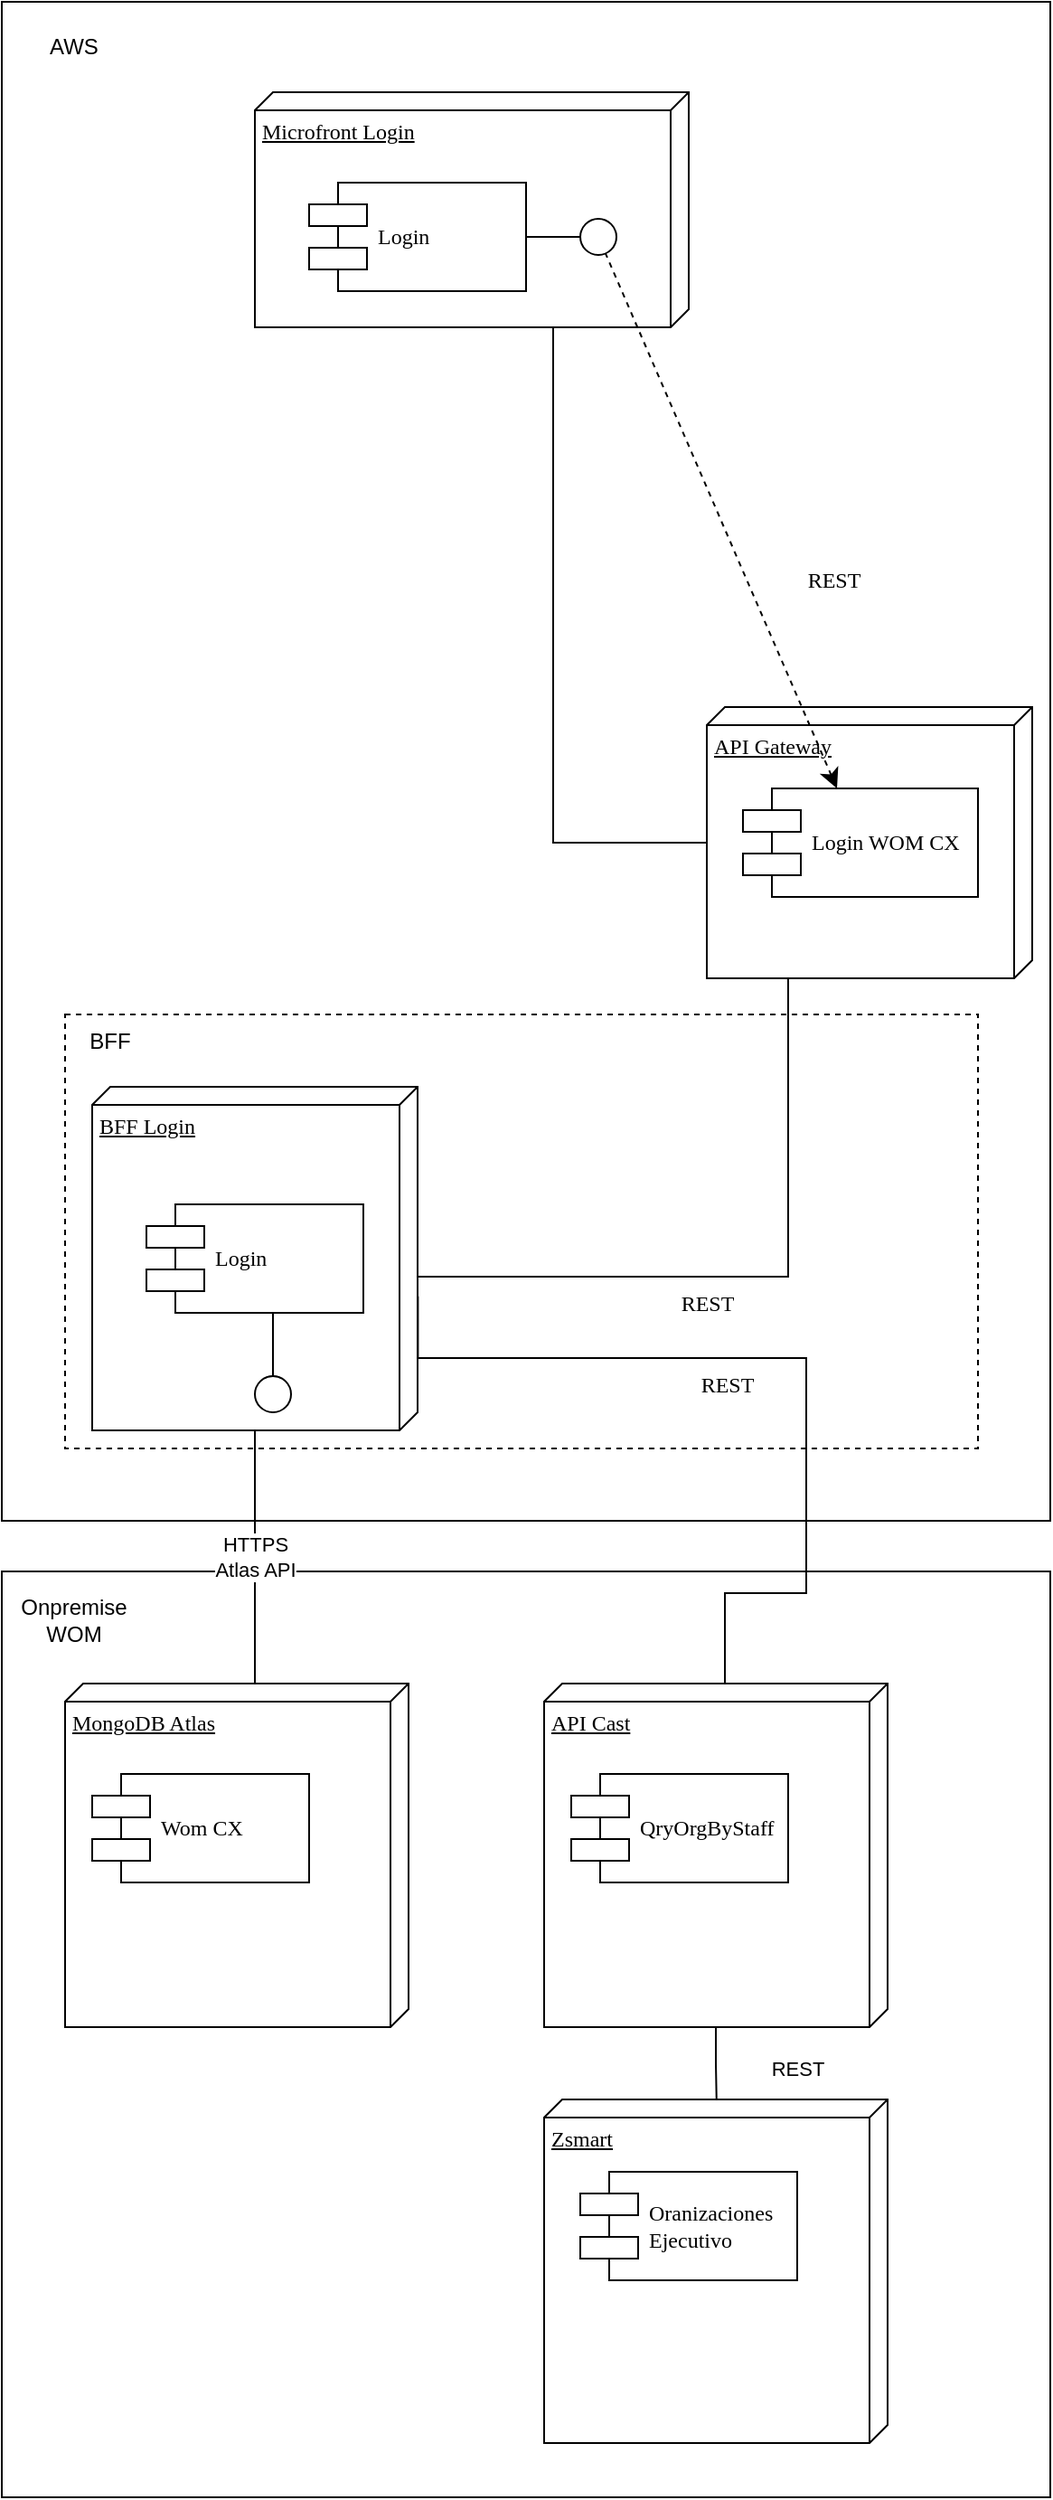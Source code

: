 <mxfile version="22.0.2" type="github">
  <diagram name="Page-1" id="5f0bae14-7c28-e335-631c-24af17079c00">
    <mxGraphModel dx="1265" dy="697" grid="1" gridSize="10" guides="1" tooltips="1" connect="1" arrows="1" fold="1" page="1" pageScale="1" pageWidth="1100" pageHeight="850" background="none" math="0" shadow="0">
      <root>
        <mxCell id="0" />
        <mxCell id="1" parent="0" />
        <mxCell id="EeXkkkL23-UbbNsX8uU1-13" value="" style="rounded=0;whiteSpace=wrap;html=1;fillColor=none;align=left;" vertex="1" parent="1">
          <mxGeometry x="30" y="888" width="580" height="512" as="geometry" />
        </mxCell>
        <mxCell id="EeXkkkL23-UbbNsX8uU1-3" value="" style="rounded=0;whiteSpace=wrap;html=1;fillColor=none;align=left;" vertex="1" parent="1">
          <mxGeometry x="30" y="20" width="580" height="840" as="geometry" />
        </mxCell>
        <mxCell id="EeXkkkL23-UbbNsX8uU1-2" value="" style="rounded=0;whiteSpace=wrap;html=1;dashed=1;fillColor=none;align=left;" vertex="1" parent="1">
          <mxGeometry x="65" y="580" width="505" height="240" as="geometry" />
        </mxCell>
        <mxCell id="39150e848f15840c-1" value="Microfront Login" style="verticalAlign=top;align=left;spacingTop=8;spacingLeft=2;spacingRight=12;shape=cube;size=10;direction=south;fontStyle=4;html=1;rounded=0;shadow=0;comic=0;labelBackgroundColor=none;strokeWidth=1;fontFamily=Verdana;fontSize=12" parent="1" vertex="1">
          <mxGeometry x="170" y="70" width="240" height="130" as="geometry" />
        </mxCell>
        <mxCell id="39150e848f15840c-2" value="BFF Login" style="verticalAlign=top;align=left;spacingTop=8;spacingLeft=2;spacingRight=12;shape=cube;size=10;direction=south;fontStyle=4;html=1;rounded=0;shadow=0;comic=0;labelBackgroundColor=none;strokeWidth=1;fontFamily=Verdana;fontSize=12" parent="1" vertex="1">
          <mxGeometry x="80" y="620" width="180" height="190" as="geometry" />
        </mxCell>
        <mxCell id="39150e848f15840c-3" value="API Gateway" style="verticalAlign=top;align=left;spacingTop=8;spacingLeft=2;spacingRight=12;shape=cube;size=10;direction=south;fontStyle=4;html=1;rounded=0;shadow=0;comic=0;labelBackgroundColor=none;strokeWidth=1;fontFamily=Verdana;fontSize=12" parent="1" vertex="1">
          <mxGeometry x="420" y="410" width="180" height="150" as="geometry" />
        </mxCell>
        <mxCell id="39150e848f15840c-5" value="Login" style="shape=component;align=left;spacingLeft=36;rounded=0;shadow=0;comic=0;labelBackgroundColor=none;strokeWidth=1;fontFamily=Verdana;fontSize=12;html=1;" parent="1" vertex="1">
          <mxGeometry x="200" y="120" width="120" height="60" as="geometry" />
        </mxCell>
        <mxCell id="39150e848f15840c-6" value="" style="ellipse;whiteSpace=wrap;html=1;rounded=0;shadow=0;comic=0;labelBackgroundColor=none;strokeWidth=1;fontFamily=Verdana;fontSize=12;align=center;" parent="1" vertex="1">
          <mxGeometry x="350" y="140" width="20" height="20" as="geometry" />
        </mxCell>
        <mxCell id="39150e848f15840c-7" value="Login" style="shape=component;align=left;spacingLeft=36;rounded=0;shadow=0;comic=0;labelBackgroundColor=none;strokeWidth=1;fontFamily=Verdana;fontSize=12;html=1;" parent="1" vertex="1">
          <mxGeometry x="110" y="685" width="120" height="60" as="geometry" />
        </mxCell>
        <mxCell id="39150e848f15840c-9" value="" style="ellipse;whiteSpace=wrap;html=1;rounded=0;shadow=0;comic=0;labelBackgroundColor=none;strokeWidth=1;fontFamily=Verdana;fontSize=12;align=center;" parent="1" vertex="1">
          <mxGeometry x="170" y="780" width="20" height="20" as="geometry" />
        </mxCell>
        <mxCell id="39150e848f15840c-10" value="Login WOM CX" style="shape=component;align=left;spacingLeft=36;rounded=0;shadow=0;comic=0;labelBackgroundColor=none;strokeWidth=1;fontFamily=Verdana;fontSize=12;html=1;" parent="1" vertex="1">
          <mxGeometry x="440" y="455" width="130" height="60" as="geometry" />
        </mxCell>
        <mxCell id="39150e848f15840c-11" value="REST" style="edgeStyle=none;rounded=0;html=1;dashed=1;labelBackgroundColor=none;startArrow=classic;startFill=1;startSize=8;endArrow=none;endFill=0;endSize=16;fontFamily=Verdana;fontSize=12;" parent="1" source="39150e848f15840c-10" target="39150e848f15840c-6" edge="1">
          <mxGeometry x="-0.34" y="-44" relative="1" as="geometry">
            <mxPoint as="offset" />
          </mxGeometry>
        </mxCell>
        <mxCell id="39150e848f15840c-13" style="edgeStyle=elbowEdgeStyle;rounded=0;html=1;labelBackgroundColor=none;startArrow=none;startFill=0;startSize=8;endArrow=none;endFill=0;endSize=16;fontFamily=Verdana;fontSize=12;" parent="1" source="39150e848f15840c-9" target="39150e848f15840c-7" edge="1">
          <mxGeometry relative="1" as="geometry" />
        </mxCell>
        <mxCell id="39150e848f15840c-14" style="edgeStyle=elbowEdgeStyle;rounded=0;html=1;labelBackgroundColor=none;startArrow=none;startFill=0;startSize=8;endArrow=none;endFill=0;endSize=16;fontFamily=Verdana;fontSize=12;" parent="1" source="39150e848f15840c-6" target="39150e848f15840c-5" edge="1">
          <mxGeometry relative="1" as="geometry" />
        </mxCell>
        <mxCell id="39150e848f15840c-18" style="edgeStyle=orthogonalEdgeStyle;rounded=0;html=1;labelBackgroundColor=none;startArrow=none;startFill=0;startSize=8;endArrow=none;endFill=0;endSize=16;fontFamily=Verdana;fontSize=12;" parent="1" source="39150e848f15840c-3" target="39150e848f15840c-1" edge="1">
          <mxGeometry relative="1" as="geometry">
            <Array as="points">
              <mxPoint x="335" y="485" />
            </Array>
          </mxGeometry>
        </mxCell>
        <mxCell id="EeXkkkL23-UbbNsX8uU1-1" value="REST" style="edgeStyle=orthogonalEdgeStyle;rounded=0;html=1;labelBackgroundColor=none;startArrow=none;startFill=0;startSize=8;endArrow=none;endFill=0;endSize=16;fontFamily=Verdana;fontSize=12;exitX=0;exitY=0;exitDx=150;exitDy=135;exitPerimeter=0;entryX=0;entryY=0;entryDx=105;entryDy=0;entryPerimeter=0;" edge="1" parent="1" source="39150e848f15840c-3" target="39150e848f15840c-2">
          <mxGeometry x="0.135" y="15" relative="1" as="geometry">
            <Array as="points">
              <mxPoint x="465" y="725" />
            </Array>
            <mxPoint x="430" y="495" as="sourcePoint" />
            <mxPoint x="345" y="210" as="targetPoint" />
            <mxPoint as="offset" />
          </mxGeometry>
        </mxCell>
        <mxCell id="EeXkkkL23-UbbNsX8uU1-4" value="MongoDB Atlas" style="verticalAlign=top;align=left;spacingTop=8;spacingLeft=2;spacingRight=12;shape=cube;size=10;direction=south;fontStyle=4;html=1;rounded=0;shadow=0;comic=0;labelBackgroundColor=none;strokeWidth=1;fontFamily=Verdana;fontSize=12" vertex="1" parent="1">
          <mxGeometry x="65" y="950" width="190" height="190" as="geometry" />
        </mxCell>
        <mxCell id="EeXkkkL23-UbbNsX8uU1-5" value="HTTPS&lt;br&gt;Atlas API" style="edgeStyle=orthogonalEdgeStyle;rounded=0;orthogonalLoop=1;jettySize=auto;html=1;entryX=0;entryY=0;entryDx=0;entryDy=85;entryPerimeter=0;endArrow=none;endFill=0;" edge="1" parent="1" source="39150e848f15840c-2" target="EeXkkkL23-UbbNsX8uU1-4">
          <mxGeometry relative="1" as="geometry" />
        </mxCell>
        <mxCell id="EeXkkkL23-UbbNsX8uU1-6" value="Wom CX" style="shape=component;align=left;spacingLeft=36;rounded=0;shadow=0;comic=0;labelBackgroundColor=none;strokeWidth=1;fontFamily=Verdana;fontSize=12;html=1;" vertex="1" parent="1">
          <mxGeometry x="80" y="1000" width="120" height="60" as="geometry" />
        </mxCell>
        <mxCell id="EeXkkkL23-UbbNsX8uU1-7" value="API Cast" style="verticalAlign=top;align=left;spacingTop=8;spacingLeft=2;spacingRight=12;shape=cube;size=10;direction=south;fontStyle=4;html=1;rounded=0;shadow=0;comic=0;labelBackgroundColor=none;strokeWidth=1;fontFamily=Verdana;fontSize=12" vertex="1" parent="1">
          <mxGeometry x="330" y="950" width="190" height="190" as="geometry" />
        </mxCell>
        <mxCell id="EeXkkkL23-UbbNsX8uU1-8" value="QryOrgByStaff" style="shape=component;align=left;spacingLeft=36;rounded=0;shadow=0;comic=0;labelBackgroundColor=none;strokeWidth=1;fontFamily=Verdana;fontSize=12;html=1;" vertex="1" parent="1">
          <mxGeometry x="345" y="1000" width="120" height="60" as="geometry" />
        </mxCell>
        <mxCell id="EeXkkkL23-UbbNsX8uU1-9" value="Zsmart" style="verticalAlign=top;align=left;spacingTop=8;spacingLeft=2;spacingRight=12;shape=cube;size=10;direction=south;fontStyle=4;html=1;rounded=0;shadow=0;comic=0;labelBackgroundColor=none;strokeWidth=1;fontFamily=Verdana;fontSize=12" vertex="1" parent="1">
          <mxGeometry x="330" y="1180" width="190" height="190" as="geometry" />
        </mxCell>
        <mxCell id="EeXkkkL23-UbbNsX8uU1-10" value="Oranizaciones&lt;br&gt;Ejecutivo" style="shape=component;align=left;spacingLeft=36;rounded=0;shadow=0;comic=0;labelBackgroundColor=none;strokeWidth=1;fontFamily=Verdana;fontSize=12;html=1;" vertex="1" parent="1">
          <mxGeometry x="350" y="1220" width="120" height="60" as="geometry" />
        </mxCell>
        <mxCell id="EeXkkkL23-UbbNsX8uU1-11" value="REST" style="edgeStyle=orthogonalEdgeStyle;rounded=0;orthogonalLoop=1;jettySize=auto;html=1;entryX=0.001;entryY=0.498;entryDx=0;entryDy=0;entryPerimeter=0;endArrow=none;endFill=0;" edge="1" parent="1" source="EeXkkkL23-UbbNsX8uU1-7" target="EeXkkkL23-UbbNsX8uU1-9">
          <mxGeometry x="0.143" y="45" relative="1" as="geometry">
            <mxPoint as="offset" />
          </mxGeometry>
        </mxCell>
        <mxCell id="EeXkkkL23-UbbNsX8uU1-12" value="REST" style="edgeStyle=orthogonalEdgeStyle;rounded=0;html=1;labelBackgroundColor=none;startArrow=none;startFill=0;startSize=8;endArrow=none;endFill=0;endSize=16;fontFamily=Verdana;fontSize=12;exitX=0;exitY=0;exitDx=0;exitDy=90;exitPerimeter=0;entryX=0.61;entryY=-0.001;entryDx=0;entryDy=0;entryPerimeter=0;" edge="1" parent="1" source="EeXkkkL23-UbbNsX8uU1-7" target="39150e848f15840c-2">
          <mxGeometry x="0.135" y="15" relative="1" as="geometry">
            <Array as="points">
              <mxPoint x="475" y="900" />
              <mxPoint x="475" y="770" />
              <mxPoint x="260" y="770" />
            </Array>
            <mxPoint x="475" y="570" as="sourcePoint" />
            <mxPoint x="270" y="735" as="targetPoint" />
            <mxPoint as="offset" />
          </mxGeometry>
        </mxCell>
        <mxCell id="EeXkkkL23-UbbNsX8uU1-14" value="AWS" style="text;html=1;strokeColor=none;fillColor=none;align=center;verticalAlign=middle;whiteSpace=wrap;rounded=0;" vertex="1" parent="1">
          <mxGeometry x="40" y="30" width="60" height="30" as="geometry" />
        </mxCell>
        <mxCell id="EeXkkkL23-UbbNsX8uU1-15" value="BFF" style="text;html=1;strokeColor=none;fillColor=none;align=center;verticalAlign=middle;whiteSpace=wrap;rounded=0;" vertex="1" parent="1">
          <mxGeometry x="60" y="580" width="60" height="30" as="geometry" />
        </mxCell>
        <mxCell id="EeXkkkL23-UbbNsX8uU1-16" value="Onpremise WOM" style="text;html=1;strokeColor=none;fillColor=none;align=center;verticalAlign=middle;whiteSpace=wrap;rounded=0;" vertex="1" parent="1">
          <mxGeometry x="40" y="900" width="60" height="30" as="geometry" />
        </mxCell>
      </root>
    </mxGraphModel>
  </diagram>
</mxfile>
